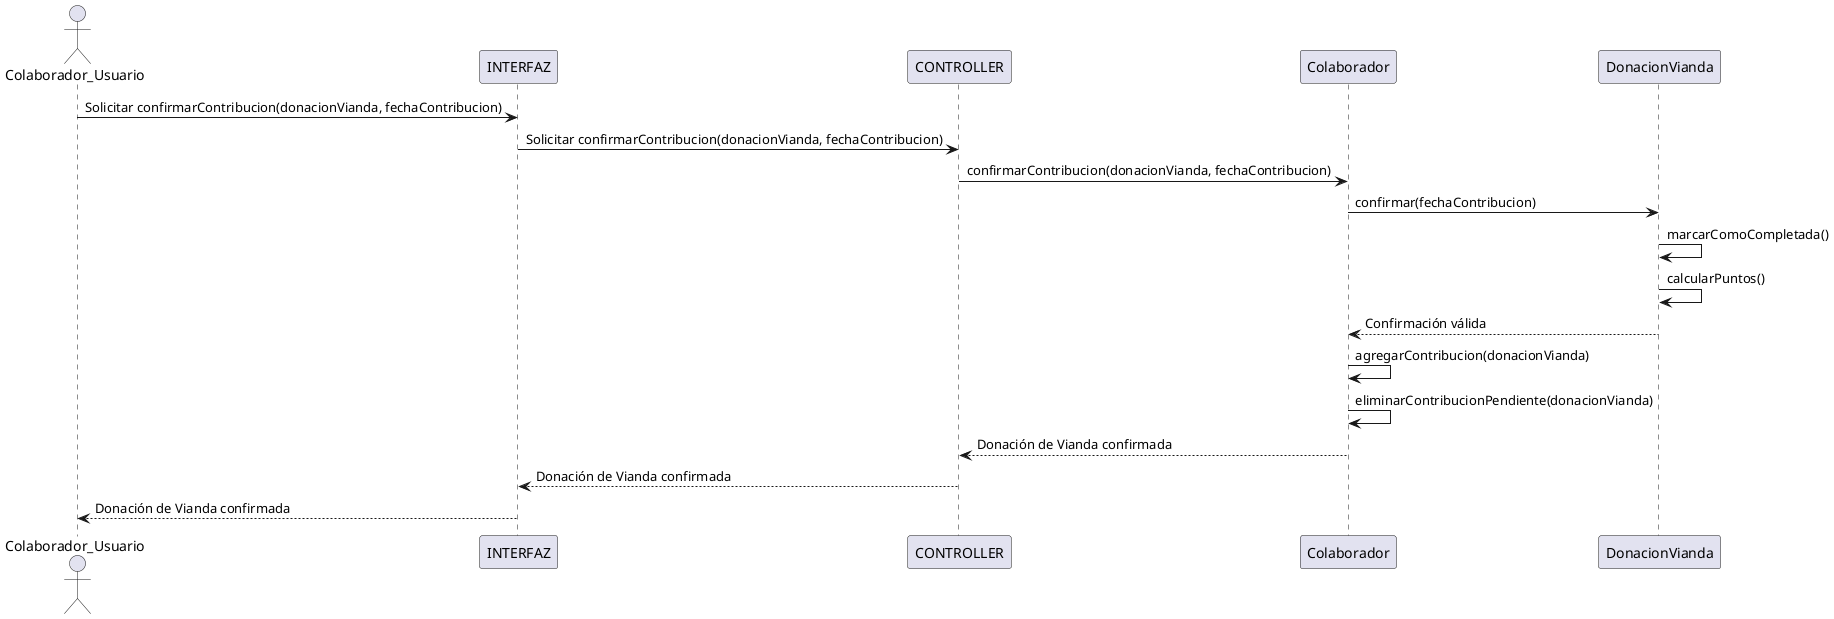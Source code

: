 @startuml distribuir_viandas_confirmar
actor Colaborador_Usuario as User
participant INTERFAZ
participant CONTROLLER
participant "Colaborador" as Colaborador
participant "DonacionVianda" as DonacionVianda

User -> INTERFAZ: Solicitar confirmarContribucion(donacionVianda, fechaContribucion)
INTERFAZ -> CONTROLLER: Solicitar confirmarContribucion(donacionVianda, fechaContribucion)
CONTROLLER -> Colaborador: confirmarContribucion(donacionVianda, fechaContribucion)
Colaborador -> DonacionVianda: confirmar(fechaContribucion)
DonacionVianda -> DonacionVianda: marcarComoCompletada()
DonacionVianda -> DonacionVianda: calcularPuntos()
DonacionVianda --> Colaborador: Confirmación válida
Colaborador -> Colaborador: agregarContribucion(donacionVianda)
Colaborador -> Colaborador: eliminarContribucionPendiente(donacionVianda)
Colaborador --> CONTROLLER: Donación de Vianda confirmada
CONTROLLER --> INTERFAZ: Donación de Vianda confirmada
INTERFAZ --> User: Donación de Vianda confirmada
@enduml